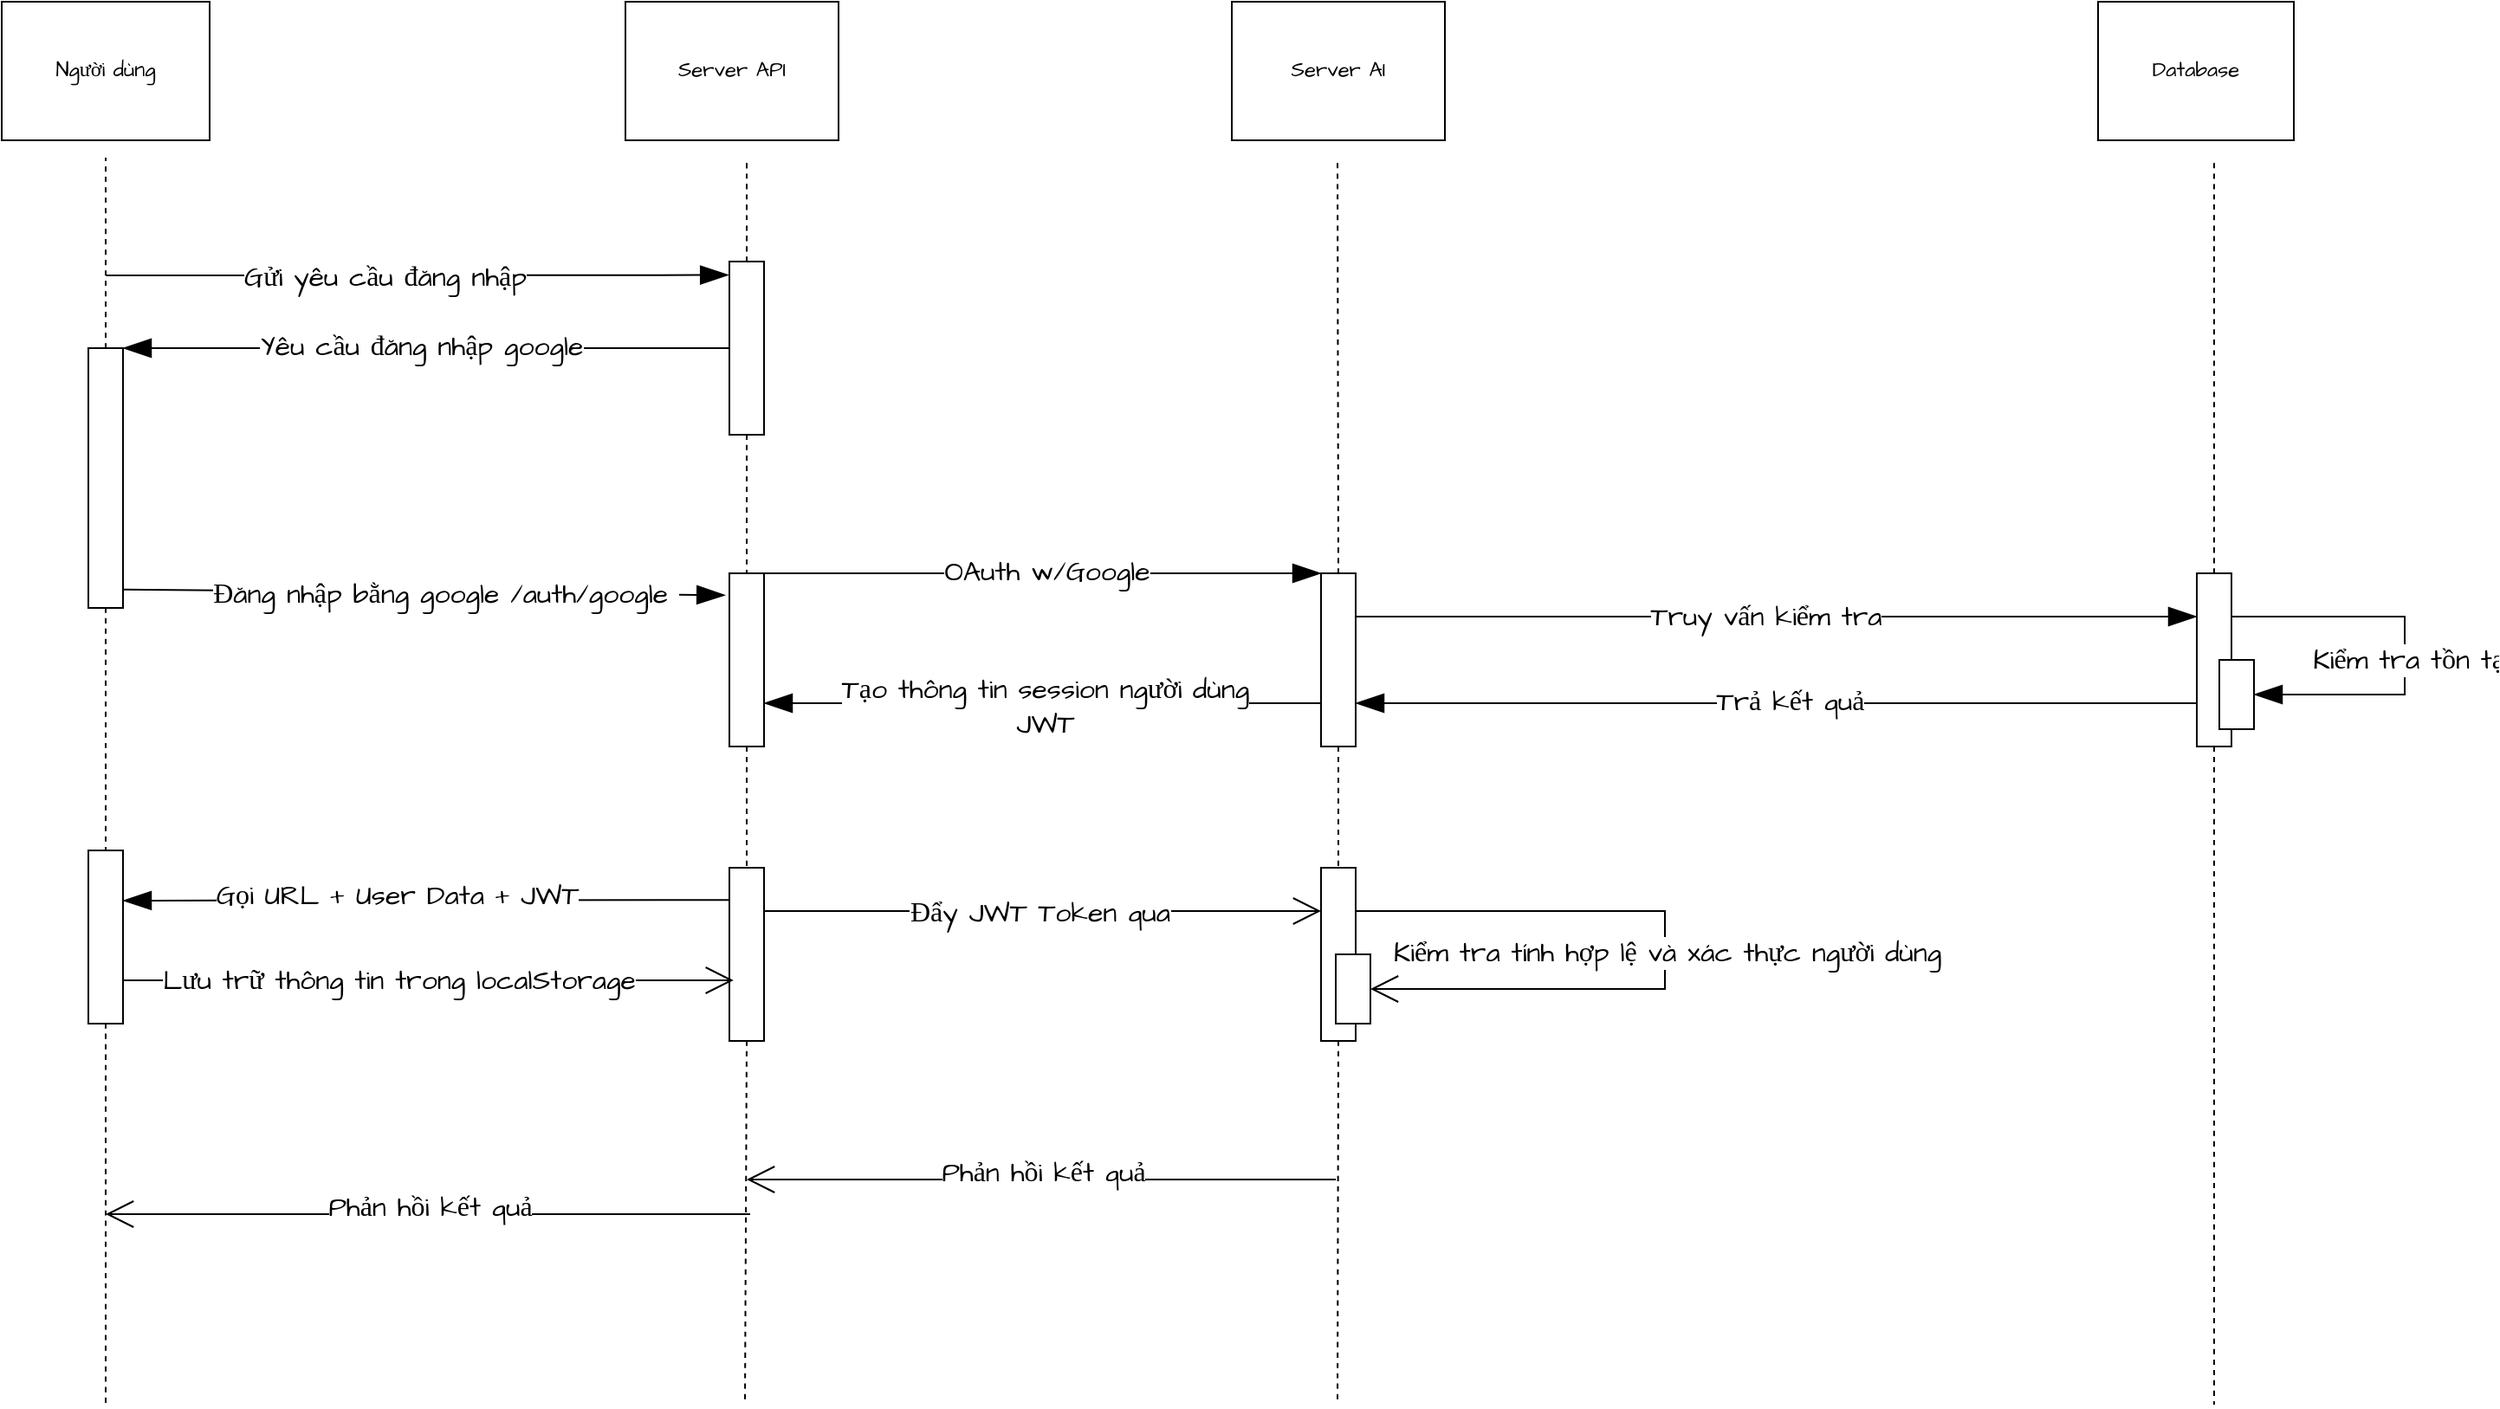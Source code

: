 <mxfile version="28.0.4">
  <diagram name="Page-1" id="2YBvvXClWsGukQMizWep">
    <mxGraphModel dx="1890" dy="971" grid="1" gridSize="10" guides="1" tooltips="1" connect="1" arrows="1" fold="1" page="1" pageScale="1" pageWidth="850" pageHeight="1100" math="0" shadow="0">
      <root>
        <mxCell id="0" />
        <mxCell id="1" parent="0" />
        <mxCell id="btu6OMzoNkepz1fCtM7P-12" style="edgeStyle=none;curved=1;rounded=0;orthogonalLoop=1;jettySize=auto;html=1;exitX=0.5;exitY=1;exitDx=0;exitDy=0;fontFamily=Architects Daughter;fontSource=https%3A%2F%2Ffonts.googleapis.com%2Fcss%3Ffamily%3DArchitects%2BDaughter;fontSize=16;startSize=14;endArrow=none;endSize=14;sourcePerimeterSpacing=8;targetPerimeterSpacing=8;endFill=0;dashed=1;entryX=0.5;entryY=0;entryDx=0;entryDy=0;" parent="1" source="iG1tL0JvZU8y5PSEpBtQ-2" edge="1" target="oxK7bOdQF3A7Y-bJ33fj-17">
          <mxGeometry relative="1" as="geometry">
            <mxPoint x="70" y="520" as="targetPoint" />
          </mxGeometry>
        </mxCell>
        <mxCell id="iG1tL0JvZU8y5PSEpBtQ-2" value="" style="rounded=0;whiteSpace=wrap;html=1;fontFamily=Architects Daughter;fontSource=https%3A%2F%2Ffonts.googleapis.com%2Fcss%3Ffamily%3DArchitects%2BDaughter;" parent="1" vertex="1">
          <mxGeometry x="60" y="230" width="20" height="150" as="geometry" />
        </mxCell>
        <mxCell id="iG1tL0JvZU8y5PSEpBtQ-4" value="" style="endArrow=none;dashed=1;html=1;rounded=0;fontFamily=Architects Daughter;fontSource=https%3A%2F%2Ffonts.googleapis.com%2Fcss%3Ffamily%3DArchitects%2BDaughter;fontSize=16;startSize=14;endSize=14;sourcePerimeterSpacing=8;targetPerimeterSpacing=8;curved=1;exitX=0.5;exitY=0;exitDx=0;exitDy=0;" parent="1" source="iG1tL0JvZU8y5PSEpBtQ-2" edge="1">
          <mxGeometry width="50" height="50" relative="1" as="geometry">
            <mxPoint x="60" y="150" as="sourcePoint" />
            <mxPoint x="70" y="120" as="targetPoint" />
          </mxGeometry>
        </mxCell>
        <mxCell id="iG1tL0JvZU8y5PSEpBtQ-6" value="" style="endArrow=blockThin;html=1;rounded=0;fontFamily=Architects Daughter;fontSource=https%3A%2F%2Ffonts.googleapis.com%2Fcss%3Ffamily%3DArchitects%2BDaughter;fontSize=16;startSize=14;endSize=14;sourcePerimeterSpacing=8;targetPerimeterSpacing=8;curved=1;endFill=1;entryX=-0.02;entryY=0.078;entryDx=0;entryDy=0;entryPerimeter=0;" parent="1" target="btu6OMzoNkepz1fCtM7P-2" edge="1">
          <mxGeometry width="50" height="50" relative="1" as="geometry">
            <mxPoint x="70" y="188" as="sourcePoint" />
            <mxPoint x="270" y="230" as="targetPoint" />
          </mxGeometry>
        </mxCell>
        <mxCell id="btu6OMzoNkepz1fCtM7P-1" value="Gửi yêu cầu đăng nhập" style="edgeLabel;html=1;align=center;verticalAlign=middle;resizable=0;points=[];fontSize=16;fontFamily=Architects Daughter;fontSource=https%3A%2F%2Ffonts.googleapis.com%2Fcss%3Ffamily%3DArchitects%2BDaughter;" parent="iG1tL0JvZU8y5PSEpBtQ-6" vertex="1" connectable="0">
          <mxGeometry x="-0.105" y="-1" relative="1" as="geometry">
            <mxPoint as="offset" />
          </mxGeometry>
        </mxCell>
        <mxCell id="btu6OMzoNkepz1fCtM7P-4" style="edgeStyle=none;curved=1;rounded=0;orthogonalLoop=1;jettySize=auto;html=1;exitX=0.5;exitY=0;exitDx=0;exitDy=0;fontFamily=Architects Daughter;fontSource=https%3A%2F%2Ffonts.googleapis.com%2Fcss%3Ffamily%3DArchitects%2BDaughter;fontSize=16;startSize=14;endArrow=none;endSize=14;sourcePerimeterSpacing=8;targetPerimeterSpacing=8;endFill=0;dashed=1;" parent="1" source="btu6OMzoNkepz1fCtM7P-2" edge="1">
          <mxGeometry relative="1" as="geometry">
            <mxPoint x="440" y="120" as="targetPoint" />
          </mxGeometry>
        </mxCell>
        <mxCell id="btu6OMzoNkepz1fCtM7P-13" style="edgeStyle=none;curved=1;rounded=0;orthogonalLoop=1;jettySize=auto;html=1;exitX=0.5;exitY=1;exitDx=0;exitDy=0;fontFamily=Architects Daughter;fontSource=https%3A%2F%2Ffonts.googleapis.com%2Fcss%3Ffamily%3DArchitects%2BDaughter;fontSize=16;startSize=14;endArrow=none;endSize=14;sourcePerimeterSpacing=8;targetPerimeterSpacing=8;endFill=0;dashed=1;entryX=0.5;entryY=0;entryDx=0;entryDy=0;" parent="1" source="btu6OMzoNkepz1fCtM7P-2" target="btu6OMzoNkepz1fCtM7P-17" edge="1">
          <mxGeometry relative="1" as="geometry">
            <mxPoint x="440" y="360" as="targetPoint" />
          </mxGeometry>
        </mxCell>
        <mxCell id="btu6OMzoNkepz1fCtM7P-15" style="edgeStyle=none;curved=1;rounded=0;orthogonalLoop=1;jettySize=auto;html=1;exitX=0;exitY=0.5;exitDx=0;exitDy=0;entryX=1;entryY=0;entryDx=0;entryDy=0;fontFamily=Architects Daughter;fontSource=https%3A%2F%2Ffonts.googleapis.com%2Fcss%3Ffamily%3DArchitects%2BDaughter;fontSize=16;startSize=14;endArrow=blockThin;endSize=14;sourcePerimeterSpacing=8;targetPerimeterSpacing=8;endFill=1;" parent="1" source="btu6OMzoNkepz1fCtM7P-2" target="iG1tL0JvZU8y5PSEpBtQ-2" edge="1">
          <mxGeometry relative="1" as="geometry" />
        </mxCell>
        <mxCell id="btu6OMzoNkepz1fCtM7P-16" value="Yêu cầu đăng nhập google" style="edgeLabel;html=1;align=center;verticalAlign=middle;resizable=0;points=[];fontSize=16;fontFamily=Architects Daughter;fontSource=https%3A%2F%2Ffonts.googleapis.com%2Fcss%3Ffamily%3DArchitects%2BDaughter;" parent="btu6OMzoNkepz1fCtM7P-15" vertex="1" connectable="0">
          <mxGeometry x="0.019" y="-1" relative="1" as="geometry">
            <mxPoint as="offset" />
          </mxGeometry>
        </mxCell>
        <mxCell id="btu6OMzoNkepz1fCtM7P-2" value="" style="rounded=0;whiteSpace=wrap;html=1;fontFamily=Architects Daughter;fontSource=https%3A%2F%2Ffonts.googleapis.com%2Fcss%3Ffamily%3DArchitects%2BDaughter;" parent="1" vertex="1">
          <mxGeometry x="430" y="180" width="20" height="100" as="geometry" />
        </mxCell>
        <mxCell id="btu6OMzoNkepz1fCtM7P-3" value="Server API" style="rounded=0;whiteSpace=wrap;html=1;fontFamily=Architects Daughter;fontSource=https%3A%2F%2Ffonts.googleapis.com%2Fcss%3Ffamily%3DArchitects%2BDaughter;" parent="1" vertex="1">
          <mxGeometry x="370" y="30" width="123" height="80" as="geometry" />
        </mxCell>
        <mxCell id="btu6OMzoNkepz1fCtM7P-5" value="Database" style="rounded=0;whiteSpace=wrap;html=1;fontFamily=Architects Daughter;fontSource=https%3A%2F%2Ffonts.googleapis.com%2Fcss%3Ffamily%3DArchitects%2BDaughter;" parent="1" vertex="1">
          <mxGeometry x="1220" y="30" width="113" height="80" as="geometry" />
        </mxCell>
        <mxCell id="btu6OMzoNkepz1fCtM7P-7" style="edgeStyle=none;curved=1;rounded=0;orthogonalLoop=1;jettySize=auto;html=1;exitX=0.5;exitY=0;exitDx=0;exitDy=0;fontFamily=Architects Daughter;fontSource=https%3A%2F%2Ffonts.googleapis.com%2Fcss%3Ffamily%3DArchitects%2BDaughter;fontSize=16;startSize=14;endArrow=none;endSize=14;sourcePerimeterSpacing=8;targetPerimeterSpacing=8;endFill=0;dashed=1;" parent="1" source="btu6OMzoNkepz1fCtM7P-6" edge="1">
          <mxGeometry relative="1" as="geometry">
            <mxPoint x="1287" y="120" as="targetPoint" />
          </mxGeometry>
        </mxCell>
        <mxCell id="btu6OMzoNkepz1fCtM7P-14" style="edgeStyle=none;curved=1;rounded=0;orthogonalLoop=1;jettySize=auto;html=1;exitX=0.5;exitY=1;exitDx=0;exitDy=0;fontFamily=Architects Daughter;fontSource=https%3A%2F%2Ffonts.googleapis.com%2Fcss%3Ffamily%3DArchitects%2BDaughter;fontSize=16;startSize=14;endArrow=none;endSize=14;sourcePerimeterSpacing=8;targetPerimeterSpacing=8;endFill=0;dashed=1;" parent="1" source="btu6OMzoNkepz1fCtM7P-6" edge="1">
          <mxGeometry relative="1" as="geometry">
            <mxPoint x="1287" y="840" as="targetPoint" />
          </mxGeometry>
        </mxCell>
        <mxCell id="oxK7bOdQF3A7Y-bJ33fj-15" style="edgeStyle=none;curved=1;rounded=0;orthogonalLoop=1;jettySize=auto;html=1;exitX=0;exitY=0.75;exitDx=0;exitDy=0;entryX=1;entryY=0.75;entryDx=0;entryDy=0;fontFamily=Architects Daughter;fontSource=https%3A%2F%2Ffonts.googleapis.com%2Fcss%3Ffamily%3DArchitects%2BDaughter;fontSize=16;startSize=14;endArrow=blockThin;endSize=14;sourcePerimeterSpacing=8;targetPerimeterSpacing=8;endFill=1;" edge="1" parent="1" source="btu6OMzoNkepz1fCtM7P-6" target="oxK7bOdQF3A7Y-bJ33fj-3">
          <mxGeometry relative="1" as="geometry" />
        </mxCell>
        <mxCell id="oxK7bOdQF3A7Y-bJ33fj-16" value="Trả kết quả" style="edgeLabel;html=1;align=center;verticalAlign=middle;resizable=0;points=[];fontSize=16;fontFamily=Architects Daughter;fontSource=https%3A%2F%2Ffonts.googleapis.com%2Fcss%3Ffamily%3DArchitects%2BDaughter;" vertex="1" connectable="0" parent="oxK7bOdQF3A7Y-bJ33fj-15">
          <mxGeometry x="-0.03" y="-1" relative="1" as="geometry">
            <mxPoint as="offset" />
          </mxGeometry>
        </mxCell>
        <mxCell id="btu6OMzoNkepz1fCtM7P-6" value="" style="rounded=0;whiteSpace=wrap;html=1;fontFamily=Architects Daughter;fontSource=https%3A%2F%2Ffonts.googleapis.com%2Fcss%3Ffamily%3DArchitects%2BDaughter;" parent="1" vertex="1">
          <mxGeometry x="1277" y="360" width="20" height="100" as="geometry" />
        </mxCell>
        <mxCell id="btu6OMzoNkepz1fCtM7P-10" value="Người dùng" style="rounded=0;whiteSpace=wrap;html=1;fontFamily=Architects Daughter;fontSource=https%3A%2F%2Ffonts.googleapis.com%2Fcss%3Ffamily%3DArchitects%2BDaughter;" parent="1" vertex="1">
          <mxGeometry x="10" y="30" width="120" height="80" as="geometry" />
        </mxCell>
        <mxCell id="btu6OMzoNkepz1fCtM7P-19" style="edgeStyle=none;curved=1;rounded=0;orthogonalLoop=1;jettySize=auto;html=1;exitX=0.5;exitY=1;exitDx=0;exitDy=0;fontFamily=Architects Daughter;fontSource=https%3A%2F%2Ffonts.googleapis.com%2Fcss%3Ffamily%3DArchitects%2BDaughter;fontSize=16;startSize=14;endArrow=none;endSize=14;sourcePerimeterSpacing=8;targetPerimeterSpacing=8;endFill=0;dashed=1;entryX=0.5;entryY=0;entryDx=0;entryDy=0;" parent="1" source="btu6OMzoNkepz1fCtM7P-17" edge="1" target="oxK7bOdQF3A7Y-bJ33fj-18">
          <mxGeometry relative="1" as="geometry">
            <mxPoint x="440" y="530" as="targetPoint" />
          </mxGeometry>
        </mxCell>
        <mxCell id="oxK7bOdQF3A7Y-bJ33fj-5" style="edgeStyle=none;curved=1;rounded=0;orthogonalLoop=1;jettySize=auto;html=1;exitX=1;exitY=0;exitDx=0;exitDy=0;entryX=0;entryY=0;entryDx=0;entryDy=0;fontFamily=Architects Daughter;fontSource=https%3A%2F%2Ffonts.googleapis.com%2Fcss%3Ffamily%3DArchitects%2BDaughter;fontSize=16;startSize=14;endArrow=blockThin;endSize=14;sourcePerimeterSpacing=8;targetPerimeterSpacing=8;endFill=1;" edge="1" parent="1" source="btu6OMzoNkepz1fCtM7P-17" target="oxK7bOdQF3A7Y-bJ33fj-3">
          <mxGeometry relative="1" as="geometry" />
        </mxCell>
        <mxCell id="oxK7bOdQF3A7Y-bJ33fj-6" value="OAuth w/Google" style="edgeLabel;html=1;align=center;verticalAlign=middle;resizable=0;points=[];fontSize=16;fontFamily=Architects Daughter;fontSource=https%3A%2F%2Ffonts.googleapis.com%2Fcss%3Ffamily%3DArchitects%2BDaughter;" vertex="1" connectable="0" parent="oxK7bOdQF3A7Y-bJ33fj-5">
          <mxGeometry x="0.013" y="1" relative="1" as="geometry">
            <mxPoint as="offset" />
          </mxGeometry>
        </mxCell>
        <mxCell id="btu6OMzoNkepz1fCtM7P-17" value="" style="rounded=0;whiteSpace=wrap;html=1;fontFamily=Architects Daughter;fontSource=https%3A%2F%2Ffonts.googleapis.com%2Fcss%3Ffamily%3DArchitects%2BDaughter;" parent="1" vertex="1">
          <mxGeometry x="430" y="360" width="20" height="100" as="geometry" />
        </mxCell>
        <mxCell id="btu6OMzoNkepz1fCtM7P-20" style="edgeStyle=none;curved=1;rounded=0;orthogonalLoop=1;jettySize=auto;html=1;fontFamily=Architects Daughter;fontSource=https%3A%2F%2Ffonts.googleapis.com%2Fcss%3Ffamily%3DArchitects%2BDaughter;fontSize=16;startSize=14;endArrow=blockThin;endSize=14;sourcePerimeterSpacing=8;targetPerimeterSpacing=8;exitX=1;exitY=0.929;exitDx=0;exitDy=0;exitPerimeter=0;endFill=1;entryX=-0.12;entryY=0.126;entryDx=0;entryDy=0;entryPerimeter=0;" parent="1" source="iG1tL0JvZU8y5PSEpBtQ-2" edge="1" target="btu6OMzoNkepz1fCtM7P-17">
          <mxGeometry relative="1" as="geometry">
            <mxPoint x="83" y="371" as="sourcePoint" />
            <mxPoint x="397" y="370" as="targetPoint" />
          </mxGeometry>
        </mxCell>
        <mxCell id="btu6OMzoNkepz1fCtM7P-21" value="Đăng nhập bằng google /auth/google&amp;nbsp;" style="edgeLabel;html=1;align=center;verticalAlign=middle;resizable=0;points=[];fontSize=16;fontFamily=Architects Daughter;fontSource=https%3A%2F%2Ffonts.googleapis.com%2Fcss%3Ffamily%3DArchitects%2BDaughter;" parent="btu6OMzoNkepz1fCtM7P-20" vertex="1" connectable="0">
          <mxGeometry x="0.07" y="-1" relative="1" as="geometry">
            <mxPoint as="offset" />
          </mxGeometry>
        </mxCell>
        <mxCell id="btu6OMzoNkepz1fCtM7P-22" value="" style="edgeStyle=none;orthogonalLoop=1;jettySize=auto;html=1;rounded=0;fontFamily=Architects Daughter;fontSource=https%3A%2F%2Ffonts.googleapis.com%2Fcss%3Ffamily%3DArchitects%2BDaughter;fontSize=16;startSize=14;endArrow=blockThin;endSize=14;sourcePerimeterSpacing=8;targetPerimeterSpacing=8;curved=1;endFill=1;exitX=0.04;exitY=0.186;exitDx=0;exitDy=0;exitPerimeter=0;" parent="1" edge="1" source="oxK7bOdQF3A7Y-bJ33fj-18">
          <mxGeometry width="140" relative="1" as="geometry">
            <mxPoint x="440" y="550" as="sourcePoint" />
            <mxPoint x="80" y="549" as="targetPoint" />
            <Array as="points" />
          </mxGeometry>
        </mxCell>
        <mxCell id="btu6OMzoNkepz1fCtM7P-23" value="Gọi URL + User Data + JWT" style="edgeLabel;html=1;align=center;verticalAlign=middle;resizable=0;points=[];fontSize=16;fontFamily=Architects Daughter;fontSource=https%3A%2F%2Ffonts.googleapis.com%2Fcss%3Ffamily%3DArchitects%2BDaughter;" parent="btu6OMzoNkepz1fCtM7P-22" vertex="1" connectable="0">
          <mxGeometry x="0.104" y="-3" relative="1" as="geometry">
            <mxPoint as="offset" />
          </mxGeometry>
        </mxCell>
        <mxCell id="btu6OMzoNkepz1fCtM7P-25" value="" style="edgeStyle=orthogonalEdgeStyle;orthogonalLoop=1;jettySize=auto;html=1;rounded=0;fontFamily=Architects Daughter;fontSource=https%3A%2F%2Ffonts.googleapis.com%2Fcss%3Ffamily%3DArchitects%2BDaughter;fontSize=16;startSize=14;endArrow=blockThin;endSize=14;sourcePerimeterSpacing=8;targetPerimeterSpacing=8;entryX=1;entryY=0.5;entryDx=0;entryDy=0;endFill=1;exitX=1;exitY=0.25;exitDx=0;exitDy=0;" parent="1" target="oxK7bOdQF3A7Y-bJ33fj-12" edge="1" source="btu6OMzoNkepz1fCtM7P-6">
          <mxGeometry width="140" relative="1" as="geometry">
            <mxPoint x="1257" y="340" as="sourcePoint" />
            <mxPoint x="1417" y="330" as="targetPoint" />
            <Array as="points">
              <mxPoint x="1397" y="385" />
              <mxPoint x="1397" y="430" />
            </Array>
          </mxGeometry>
        </mxCell>
        <mxCell id="btu6OMzoNkepz1fCtM7P-26" value="Kiểm tra tồn tại" style="edgeLabel;html=1;align=center;verticalAlign=middle;resizable=0;points=[];fontSize=16;fontFamily=Architects Daughter;fontSource=https%3A%2F%2Ffonts.googleapis.com%2Fcss%3Ffamily%3DArchitects%2BDaughter;" parent="btu6OMzoNkepz1fCtM7P-25" vertex="1" connectable="0">
          <mxGeometry x="-0.631" y="2" relative="1" as="geometry">
            <mxPoint x="60" y="27" as="offset" />
          </mxGeometry>
        </mxCell>
        <mxCell id="oxK7bOdQF3A7Y-bJ33fj-1" value="Server AI" style="rounded=0;whiteSpace=wrap;html=1;fontFamily=Architects Daughter;fontSource=https%3A%2F%2Ffonts.googleapis.com%2Fcss%3Ffamily%3DArchitects%2BDaughter;" vertex="1" parent="1">
          <mxGeometry x="720" y="30" width="123" height="80" as="geometry" />
        </mxCell>
        <mxCell id="oxK7bOdQF3A7Y-bJ33fj-2" style="edgeStyle=none;curved=1;rounded=0;orthogonalLoop=1;jettySize=auto;html=1;exitX=0.5;exitY=0;exitDx=0;exitDy=0;fontFamily=Architects Daughter;fontSource=https%3A%2F%2Ffonts.googleapis.com%2Fcss%3Ffamily%3DArchitects%2BDaughter;fontSize=16;startSize=14;endArrow=none;endSize=14;sourcePerimeterSpacing=8;targetPerimeterSpacing=8;endFill=0;dashed=1;" edge="1" parent="1" source="oxK7bOdQF3A7Y-bJ33fj-3">
          <mxGeometry relative="1" as="geometry">
            <mxPoint x="781" y="120" as="targetPoint" />
            <mxPoint x="781" y="180" as="sourcePoint" />
          </mxGeometry>
        </mxCell>
        <mxCell id="oxK7bOdQF3A7Y-bJ33fj-8" style="edgeStyle=none;curved=1;rounded=0;orthogonalLoop=1;jettySize=auto;html=1;exitX=0;exitY=0.75;exitDx=0;exitDy=0;entryX=1;entryY=0.75;entryDx=0;entryDy=0;fontFamily=Architects Daughter;fontSource=https%3A%2F%2Ffonts.googleapis.com%2Fcss%3Ffamily%3DArchitects%2BDaughter;fontSize=16;startSize=14;endArrow=blockThin;endSize=14;sourcePerimeterSpacing=8;targetPerimeterSpacing=8;endFill=1;" edge="1" parent="1" source="oxK7bOdQF3A7Y-bJ33fj-3" target="btu6OMzoNkepz1fCtM7P-17">
          <mxGeometry relative="1" as="geometry" />
        </mxCell>
        <mxCell id="oxK7bOdQF3A7Y-bJ33fj-9" value="Tạo thông tin session người dùng&lt;div&gt;JWT&lt;/div&gt;" style="edgeLabel;html=1;align=center;verticalAlign=middle;resizable=0;points=[];fontSize=16;fontFamily=Architects Daughter;fontSource=https%3A%2F%2Ffonts.googleapis.com%2Fcss%3Ffamily%3DArchitects%2BDaughter;" vertex="1" connectable="0" parent="oxK7bOdQF3A7Y-bJ33fj-8">
          <mxGeometry x="-0.004" y="2" relative="1" as="geometry">
            <mxPoint as="offset" />
          </mxGeometry>
        </mxCell>
        <mxCell id="oxK7bOdQF3A7Y-bJ33fj-10" style="edgeStyle=none;curved=1;rounded=0;orthogonalLoop=1;jettySize=auto;html=1;exitX=1;exitY=0.25;exitDx=0;exitDy=0;entryX=0;entryY=0.25;entryDx=0;entryDy=0;fontFamily=Architects Daughter;fontSource=https%3A%2F%2Ffonts.googleapis.com%2Fcss%3Ffamily%3DArchitects%2BDaughter;fontSize=16;startSize=14;endArrow=blockThin;endSize=14;sourcePerimeterSpacing=8;targetPerimeterSpacing=8;endFill=1;" edge="1" parent="1" source="oxK7bOdQF3A7Y-bJ33fj-3" target="btu6OMzoNkepz1fCtM7P-6">
          <mxGeometry relative="1" as="geometry" />
        </mxCell>
        <mxCell id="oxK7bOdQF3A7Y-bJ33fj-11" value="Truy vấn kiểm tra" style="edgeLabel;html=1;align=center;verticalAlign=middle;resizable=0;points=[];fontSize=16;fontFamily=Architects Daughter;fontSource=https%3A%2F%2Ffonts.googleapis.com%2Fcss%3Ffamily%3DArchitects%2BDaughter;" vertex="1" connectable="0" parent="oxK7bOdQF3A7Y-bJ33fj-10">
          <mxGeometry x="-0.027" relative="1" as="geometry">
            <mxPoint as="offset" />
          </mxGeometry>
        </mxCell>
        <mxCell id="oxK7bOdQF3A7Y-bJ33fj-3" value="" style="rounded=0;whiteSpace=wrap;html=1;fontFamily=Architects Daughter;fontSource=https%3A%2F%2Ffonts.googleapis.com%2Fcss%3Ffamily%3DArchitects%2BDaughter;" vertex="1" parent="1">
          <mxGeometry x="771.5" y="360" width="20" height="100" as="geometry" />
        </mxCell>
        <mxCell id="oxK7bOdQF3A7Y-bJ33fj-12" value="" style="rounded=0;whiteSpace=wrap;html=1;fontFamily=Architects Daughter;fontSource=https%3A%2F%2Ffonts.googleapis.com%2Fcss%3Ffamily%3DArchitects%2BDaughter;" vertex="1" parent="1">
          <mxGeometry x="1290" y="410" width="20" height="40" as="geometry" />
        </mxCell>
        <mxCell id="oxK7bOdQF3A7Y-bJ33fj-17" value="" style="rounded=0;whiteSpace=wrap;html=1;fontFamily=Architects Daughter;fontSource=https%3A%2F%2Ffonts.googleapis.com%2Fcss%3Ffamily%3DArchitects%2BDaughter;" vertex="1" parent="1">
          <mxGeometry x="60" y="520" width="20" height="100" as="geometry" />
        </mxCell>
        <mxCell id="oxK7bOdQF3A7Y-bJ33fj-23" style="edgeStyle=none;curved=1;rounded=0;orthogonalLoop=1;jettySize=auto;html=1;exitX=1;exitY=0.25;exitDx=0;exitDy=0;entryX=0;entryY=0.25;entryDx=0;entryDy=0;fontFamily=Architects Daughter;fontSource=https%3A%2F%2Ffonts.googleapis.com%2Fcss%3Ffamily%3DArchitects%2BDaughter;fontSize=16;startSize=14;endArrow=open;endSize=14;sourcePerimeterSpacing=8;targetPerimeterSpacing=8;" edge="1" parent="1" source="oxK7bOdQF3A7Y-bJ33fj-18" target="oxK7bOdQF3A7Y-bJ33fj-21">
          <mxGeometry relative="1" as="geometry" />
        </mxCell>
        <mxCell id="oxK7bOdQF3A7Y-bJ33fj-24" value="Đẩy JWT Token qua" style="edgeLabel;html=1;align=center;verticalAlign=middle;resizable=0;points=[];fontSize=16;fontFamily=Architects Daughter;fontSource=https%3A%2F%2Ffonts.googleapis.com%2Fcss%3Ffamily%3DArchitects%2BDaughter;" vertex="1" connectable="0" parent="oxK7bOdQF3A7Y-bJ33fj-23">
          <mxGeometry x="-0.012" y="-1" relative="1" as="geometry">
            <mxPoint as="offset" />
          </mxGeometry>
        </mxCell>
        <mxCell id="oxK7bOdQF3A7Y-bJ33fj-18" value="" style="rounded=0;whiteSpace=wrap;html=1;fontFamily=Architects Daughter;fontSource=https%3A%2F%2Ffonts.googleapis.com%2Fcss%3Ffamily%3DArchitects%2BDaughter;" vertex="1" parent="1">
          <mxGeometry x="430" y="530" width="20" height="100" as="geometry" />
        </mxCell>
        <mxCell id="oxK7bOdQF3A7Y-bJ33fj-19" style="edgeStyle=none;curved=1;rounded=0;orthogonalLoop=1;jettySize=auto;html=1;exitX=1;exitY=0.75;exitDx=0;exitDy=0;entryX=0.12;entryY=0.65;entryDx=0;entryDy=0;entryPerimeter=0;fontFamily=Architects Daughter;fontSource=https%3A%2F%2Ffonts.googleapis.com%2Fcss%3Ffamily%3DArchitects%2BDaughter;fontSize=16;startSize=14;endArrow=open;endSize=14;sourcePerimeterSpacing=8;targetPerimeterSpacing=8;" edge="1" parent="1" source="oxK7bOdQF3A7Y-bJ33fj-17" target="oxK7bOdQF3A7Y-bJ33fj-18">
          <mxGeometry relative="1" as="geometry" />
        </mxCell>
        <mxCell id="oxK7bOdQF3A7Y-bJ33fj-20" value="Lưu trữ thông tin trong localStorage" style="edgeLabel;html=1;align=center;verticalAlign=middle;resizable=0;points=[];fontSize=16;fontFamily=Architects Daughter;fontSource=https%3A%2F%2Ffonts.googleapis.com%2Fcss%3Ffamily%3DArchitects%2BDaughter;" vertex="1" connectable="0" parent="oxK7bOdQF3A7Y-bJ33fj-19">
          <mxGeometry x="-0.101" relative="1" as="geometry">
            <mxPoint as="offset" />
          </mxGeometry>
        </mxCell>
        <mxCell id="oxK7bOdQF3A7Y-bJ33fj-25" style="edgeStyle=orthogonalEdgeStyle;rounded=0;orthogonalLoop=1;jettySize=auto;html=1;exitX=1;exitY=0.25;exitDx=0;exitDy=0;fontFamily=Architects Daughter;fontSource=https%3A%2F%2Ffonts.googleapis.com%2Fcss%3Ffamily%3DArchitects%2BDaughter;fontSize=16;startSize=14;endArrow=open;endSize=14;sourcePerimeterSpacing=8;targetPerimeterSpacing=8;entryX=1;entryY=0.5;entryDx=0;entryDy=0;" edge="1" parent="1" source="oxK7bOdQF3A7Y-bJ33fj-21" target="oxK7bOdQF3A7Y-bJ33fj-26">
          <mxGeometry relative="1" as="geometry">
            <mxPoint x="860" y="690" as="targetPoint" />
            <Array as="points">
              <mxPoint x="970" y="555" />
              <mxPoint x="970" y="600" />
            </Array>
          </mxGeometry>
        </mxCell>
        <mxCell id="oxK7bOdQF3A7Y-bJ33fj-27" value="Kiểm tra tính hợp lệ và xác thực người dùng" style="edgeLabel;html=1;align=center;verticalAlign=middle;resizable=0;points=[];fontSize=16;fontFamily=Architects Daughter;fontSource=https%3A%2F%2Ffonts.googleapis.com%2Fcss%3Ffamily%3DArchitects%2BDaughter;" vertex="1" connectable="0" parent="oxK7bOdQF3A7Y-bJ33fj-25">
          <mxGeometry x="0.028" y="1" relative="1" as="geometry">
            <mxPoint as="offset" />
          </mxGeometry>
        </mxCell>
        <mxCell id="oxK7bOdQF3A7Y-bJ33fj-32" style="edgeStyle=none;curved=1;rounded=0;orthogonalLoop=1;jettySize=auto;html=1;entryX=1;entryY=0.75;entryDx=0;entryDy=0;fontFamily=Architects Daughter;fontSource=https%3A%2F%2Ffonts.googleapis.com%2Fcss%3Ffamily%3DArchitects%2BDaughter;fontSize=16;startSize=14;endArrow=open;endSize=14;sourcePerimeterSpacing=8;targetPerimeterSpacing=8;" edge="1" parent="1">
          <mxGeometry relative="1" as="geometry">
            <mxPoint x="780" y="710" as="sourcePoint" />
            <mxPoint x="440" y="710" as="targetPoint" />
          </mxGeometry>
        </mxCell>
        <mxCell id="oxK7bOdQF3A7Y-bJ33fj-33" value="Phản hồi kết quả" style="edgeLabel;html=1;align=center;verticalAlign=middle;resizable=0;points=[];fontSize=16;fontFamily=Architects Daughter;fontSource=https%3A%2F%2Ffonts.googleapis.com%2Fcss%3Ffamily%3DArchitects%2BDaughter;" vertex="1" connectable="0" parent="oxK7bOdQF3A7Y-bJ33fj-32">
          <mxGeometry x="-0.003" y="-4" relative="1" as="geometry">
            <mxPoint as="offset" />
          </mxGeometry>
        </mxCell>
        <mxCell id="oxK7bOdQF3A7Y-bJ33fj-21" value="" style="rounded=0;whiteSpace=wrap;html=1;fontFamily=Architects Daughter;fontSource=https%3A%2F%2Ffonts.googleapis.com%2Fcss%3Ffamily%3DArchitects%2BDaughter;" vertex="1" parent="1">
          <mxGeometry x="771.5" y="530" width="20" height="100" as="geometry" />
        </mxCell>
        <mxCell id="oxK7bOdQF3A7Y-bJ33fj-22" style="edgeStyle=none;curved=1;rounded=0;orthogonalLoop=1;jettySize=auto;html=1;exitX=0.5;exitY=1;exitDx=0;exitDy=0;fontFamily=Architects Daughter;fontSource=https%3A%2F%2Ffonts.googleapis.com%2Fcss%3Ffamily%3DArchitects%2BDaughter;fontSize=16;startSize=14;endArrow=none;endSize=14;sourcePerimeterSpacing=8;targetPerimeterSpacing=8;endFill=0;dashed=1;entryX=0.5;entryY=0;entryDx=0;entryDy=0;" edge="1" parent="1" source="oxK7bOdQF3A7Y-bJ33fj-3" target="oxK7bOdQF3A7Y-bJ33fj-21">
          <mxGeometry relative="1" as="geometry">
            <mxPoint x="781" y="530" as="targetPoint" />
            <mxPoint x="781" y="460" as="sourcePoint" />
          </mxGeometry>
        </mxCell>
        <mxCell id="oxK7bOdQF3A7Y-bJ33fj-26" value="" style="rounded=0;whiteSpace=wrap;html=1;fontFamily=Architects Daughter;fontSource=https%3A%2F%2Ffonts.googleapis.com%2Fcss%3Ffamily%3DArchitects%2BDaughter;" vertex="1" parent="1">
          <mxGeometry x="780" y="580" width="20" height="40" as="geometry" />
        </mxCell>
        <mxCell id="oxK7bOdQF3A7Y-bJ33fj-29" style="edgeStyle=none;curved=1;rounded=0;orthogonalLoop=1;jettySize=auto;html=1;fontFamily=Architects Daughter;fontSource=https%3A%2F%2Ffonts.googleapis.com%2Fcss%3Ffamily%3DArchitects%2BDaughter;fontSize=16;startSize=14;endArrow=none;endSize=14;sourcePerimeterSpacing=8;targetPerimeterSpacing=8;endFill=0;dashed=1;exitX=0.5;exitY=1;exitDx=0;exitDy=0;" edge="1" parent="1" source="oxK7bOdQF3A7Y-bJ33fj-17">
          <mxGeometry relative="1" as="geometry">
            <mxPoint x="70" y="840" as="targetPoint" />
            <mxPoint x="78.95" y="660" as="sourcePoint" />
          </mxGeometry>
        </mxCell>
        <mxCell id="oxK7bOdQF3A7Y-bJ33fj-30" style="edgeStyle=none;curved=1;rounded=0;orthogonalLoop=1;jettySize=auto;html=1;fontFamily=Architects Daughter;fontSource=https%3A%2F%2Ffonts.googleapis.com%2Fcss%3Ffamily%3DArchitects%2BDaughter;fontSize=16;startSize=14;endArrow=none;endSize=14;sourcePerimeterSpacing=8;targetPerimeterSpacing=8;endFill=0;dashed=1;exitX=0.5;exitY=1;exitDx=0;exitDy=0;" edge="1" parent="1" source="oxK7bOdQF3A7Y-bJ33fj-18">
          <mxGeometry relative="1" as="geometry">
            <mxPoint x="439" y="840" as="targetPoint" />
            <mxPoint x="439.47" y="670" as="sourcePoint" />
          </mxGeometry>
        </mxCell>
        <mxCell id="oxK7bOdQF3A7Y-bJ33fj-31" style="edgeStyle=none;curved=1;rounded=0;orthogonalLoop=1;jettySize=auto;html=1;fontFamily=Architects Daughter;fontSource=https%3A%2F%2Ffonts.googleapis.com%2Fcss%3Ffamily%3DArchitects%2BDaughter;fontSize=16;startSize=14;endArrow=none;endSize=14;sourcePerimeterSpacing=8;targetPerimeterSpacing=8;endFill=0;dashed=1;exitX=0.5;exitY=1;exitDx=0;exitDy=0;" edge="1" parent="1" source="oxK7bOdQF3A7Y-bJ33fj-21">
          <mxGeometry relative="1" as="geometry">
            <mxPoint x="781" y="840" as="targetPoint" />
            <mxPoint x="781.97" y="670" as="sourcePoint" />
          </mxGeometry>
        </mxCell>
        <mxCell id="oxK7bOdQF3A7Y-bJ33fj-34" style="edgeStyle=none;curved=1;rounded=0;orthogonalLoop=1;jettySize=auto;html=1;exitX=0;exitY=0.75;exitDx=0;exitDy=0;fontFamily=Architects Daughter;fontSource=https%3A%2F%2Ffonts.googleapis.com%2Fcss%3Ffamily%3DArchitects%2BDaughter;fontSize=16;startSize=14;endArrow=open;endSize=14;sourcePerimeterSpacing=8;targetPerimeterSpacing=8;" edge="1" parent="1">
          <mxGeometry relative="1" as="geometry">
            <mxPoint x="442" y="730" as="sourcePoint" />
            <mxPoint x="70" y="730" as="targetPoint" />
          </mxGeometry>
        </mxCell>
        <mxCell id="oxK7bOdQF3A7Y-bJ33fj-35" value="Phản hồi kết quả" style="edgeLabel;html=1;align=center;verticalAlign=middle;resizable=0;points=[];fontSize=16;fontFamily=Architects Daughter;fontSource=https%3A%2F%2Ffonts.googleapis.com%2Fcss%3Ffamily%3DArchitects%2BDaughter;" vertex="1" connectable="0" parent="oxK7bOdQF3A7Y-bJ33fj-34">
          <mxGeometry x="-0.003" y="-4" relative="1" as="geometry">
            <mxPoint as="offset" />
          </mxGeometry>
        </mxCell>
      </root>
    </mxGraphModel>
  </diagram>
</mxfile>
